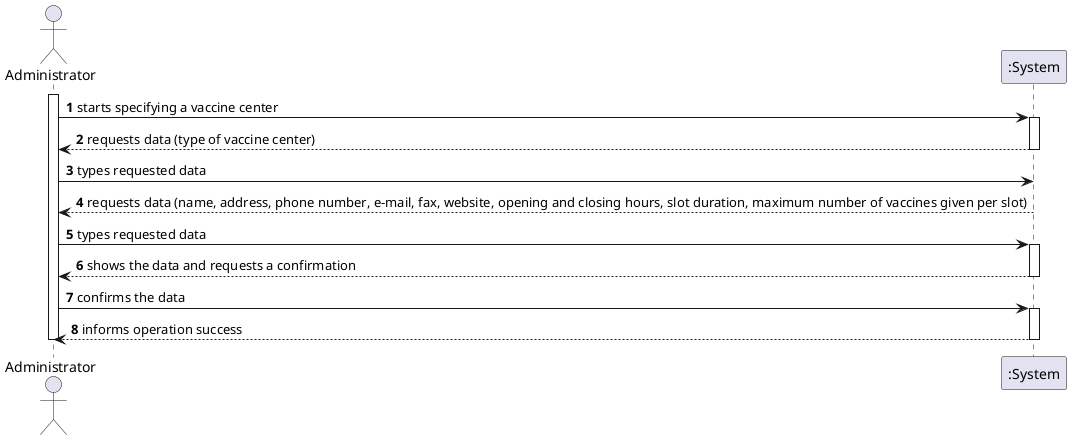 @startuml
autonumber
actor "Administrator" as ADM

activate ADM
ADM -> ":System" : starts specifying a vaccine center
activate ":System"
":System" --> ADM : requests data (type of vaccine center)
deactivate ":System"
ADM -> ":System" :types requested data

":System" --> ADM : requests data (name, address, phone number, e-mail, fax, website, opening and closing hours, slot duration, maximum number of vaccines given per slot)
deactivate ":System"

ADM -> ":System" : types requested data
activate ":System"
":System" --> ADM : shows the data and requests a confirmation
deactivate

ADM -> ":System" : confirms the data
activate ":System"
":System" --> ADM : informs operation success
deactivate ":System"

deactivate ADM

@enduml